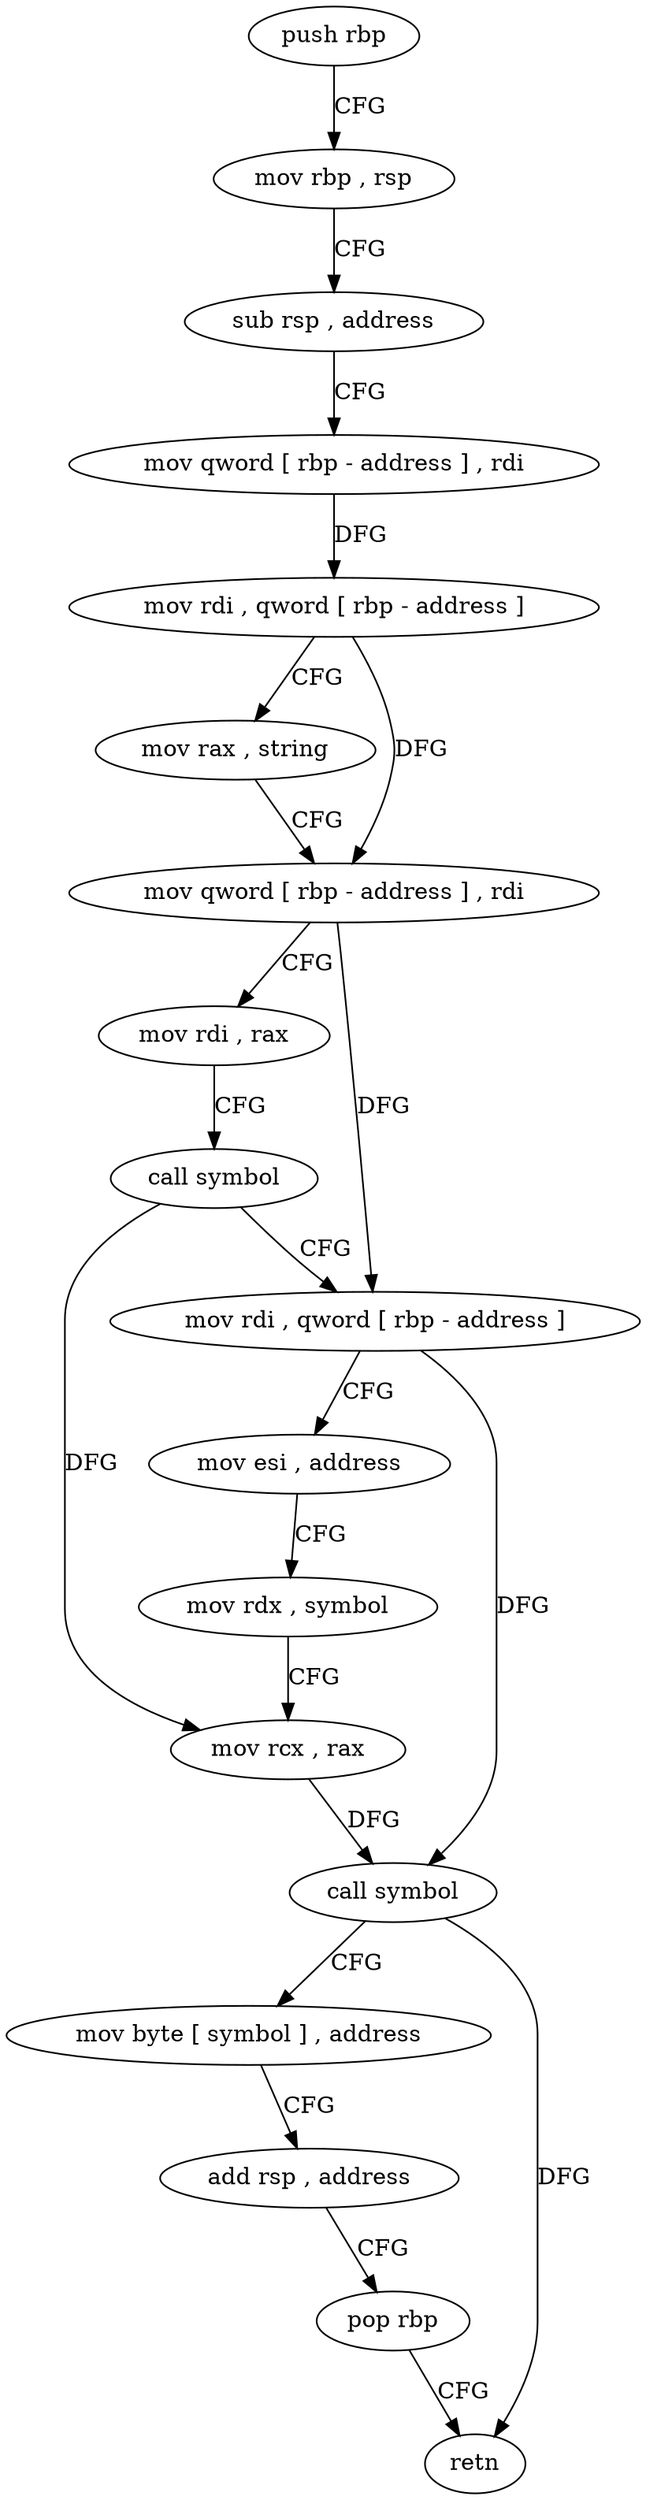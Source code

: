 digraph "func" {
"4204304" [label = "push rbp" ]
"4204305" [label = "mov rbp , rsp" ]
"4204308" [label = "sub rsp , address" ]
"4204312" [label = "mov qword [ rbp - address ] , rdi" ]
"4204316" [label = "mov rdi , qword [ rbp - address ]" ]
"4204320" [label = "mov rax , string" ]
"4204330" [label = "mov qword [ rbp - address ] , rdi" ]
"4204334" [label = "mov rdi , rax" ]
"4204337" [label = "call symbol" ]
"4204342" [label = "mov rdi , qword [ rbp - address ]" ]
"4204346" [label = "mov esi , address" ]
"4204351" [label = "mov rdx , symbol" ]
"4204361" [label = "mov rcx , rax" ]
"4204364" [label = "call symbol" ]
"4204369" [label = "mov byte [ symbol ] , address" ]
"4204377" [label = "add rsp , address" ]
"4204381" [label = "pop rbp" ]
"4204382" [label = "retn" ]
"4204304" -> "4204305" [ label = "CFG" ]
"4204305" -> "4204308" [ label = "CFG" ]
"4204308" -> "4204312" [ label = "CFG" ]
"4204312" -> "4204316" [ label = "DFG" ]
"4204316" -> "4204320" [ label = "CFG" ]
"4204316" -> "4204330" [ label = "DFG" ]
"4204320" -> "4204330" [ label = "CFG" ]
"4204330" -> "4204334" [ label = "CFG" ]
"4204330" -> "4204342" [ label = "DFG" ]
"4204334" -> "4204337" [ label = "CFG" ]
"4204337" -> "4204342" [ label = "CFG" ]
"4204337" -> "4204361" [ label = "DFG" ]
"4204342" -> "4204346" [ label = "CFG" ]
"4204342" -> "4204364" [ label = "DFG" ]
"4204346" -> "4204351" [ label = "CFG" ]
"4204351" -> "4204361" [ label = "CFG" ]
"4204361" -> "4204364" [ label = "DFG" ]
"4204364" -> "4204369" [ label = "CFG" ]
"4204364" -> "4204382" [ label = "DFG" ]
"4204369" -> "4204377" [ label = "CFG" ]
"4204377" -> "4204381" [ label = "CFG" ]
"4204381" -> "4204382" [ label = "CFG" ]
}
